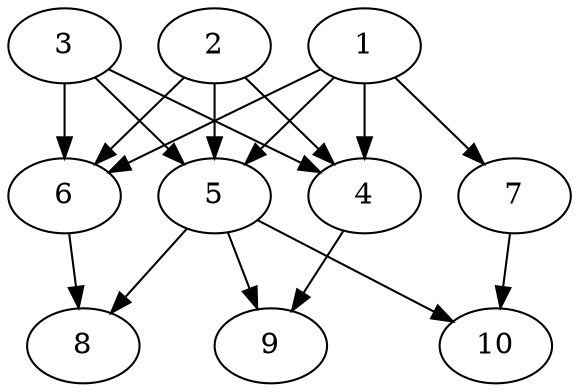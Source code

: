 // DAG automatically generated by daggen at Thu Oct  3 13:58:05 2019
// ./daggen --dot -n 10 --ccr 0.5 --fat 0.7 --regular 0.7 --density 0.9 --mindata 5242880 --maxdata 52428800 
digraph G {
  1 [size="19441664", alpha="0.16", expect_size="9720832"] 
  1 -> 4 [size ="9720832"]
  1 -> 5 [size ="9720832"]
  1 -> 6 [size ="9720832"]
  1 -> 7 [size ="9720832"]
  2 [size="14215168", alpha="0.13", expect_size="7107584"] 
  2 -> 4 [size ="7107584"]
  2 -> 5 [size ="7107584"]
  2 -> 6 [size ="7107584"]
  3 [size="96231424", alpha="0.19", expect_size="48115712"] 
  3 -> 4 [size ="48115712"]
  3 -> 5 [size ="48115712"]
  3 -> 6 [size ="48115712"]
  4 [size="81291264", alpha="0.03", expect_size="40645632"] 
  4 -> 9 [size ="40645632"]
  5 [size="34623488", alpha="0.11", expect_size="17311744"] 
  5 -> 8 [size ="17311744"]
  5 -> 9 [size ="17311744"]
  5 -> 10 [size ="17311744"]
  6 [size="80953344", alpha="0.07", expect_size="40476672"] 
  6 -> 8 [size ="40476672"]
  7 [size="28145664", alpha="0.15", expect_size="14072832"] 
  7 -> 10 [size ="14072832"]
  8 [size="101568512", alpha="0.11", expect_size="50784256"] 
  9 [size="17926144", alpha="0.17", expect_size="8963072"] 
  10 [size="32061440", alpha="0.04", expect_size="16030720"] 
}
